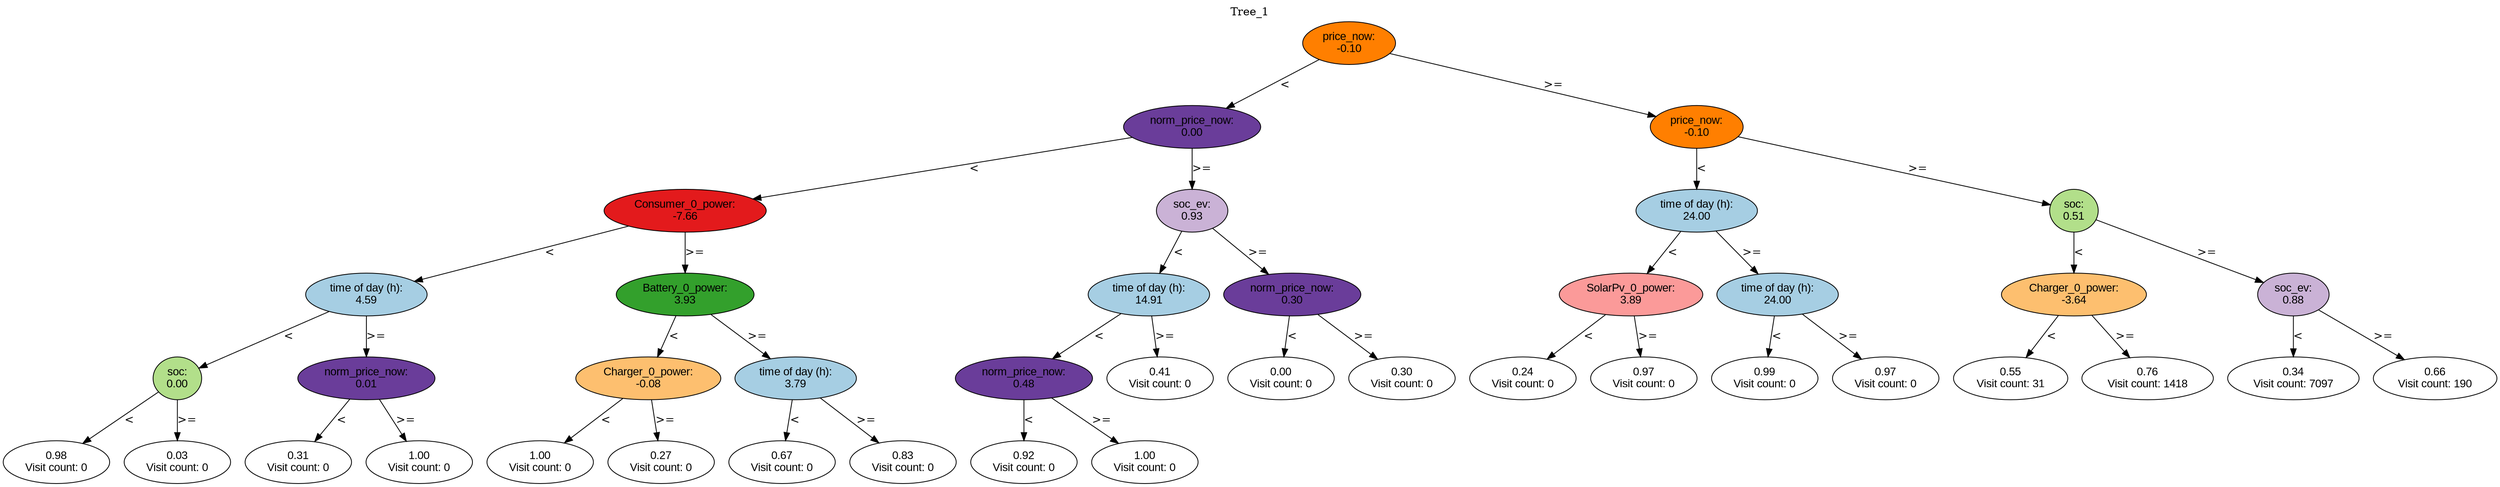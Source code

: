 digraph BST {
    node [fontname="Arial" style=filled colorscheme=paired12];
    0 [ label = "price_now:
-0.10" fillcolor=8];
    1 [ label = "norm_price_now:
0.00" fillcolor=10];
    2 [ label = "Consumer_0_power:
-7.66" fillcolor=6];
    3 [ label = "time of day (h):
4.59" fillcolor=1];
    4 [ label = "soc:
0.00" fillcolor=3];
    5 [ label = "0.98
Visit count: 0" fillcolor=white];
    6 [ label = "0.03
Visit count: 0" fillcolor=white];
    7 [ label = "norm_price_now:
0.01" fillcolor=10];
    8 [ label = "0.31
Visit count: 0" fillcolor=white];
    9 [ label = "1.00
Visit count: 0" fillcolor=white];
    10 [ label = "Battery_0_power:
3.93" fillcolor=4];
    11 [ label = "Charger_0_power:
-0.08" fillcolor=7];
    12 [ label = "1.00
Visit count: 0" fillcolor=white];
    13 [ label = "0.27
Visit count: 0" fillcolor=white];
    14 [ label = "time of day (h):
3.79" fillcolor=1];
    15 [ label = "0.67
Visit count: 0" fillcolor=white];
    16 [ label = "0.83
Visit count: 0" fillcolor=white];
    17 [ label = "soc_ev:
0.93" fillcolor=9];
    18 [ label = "time of day (h):
14.91" fillcolor=1];
    19 [ label = "norm_price_now:
0.48" fillcolor=10];
    20 [ label = "0.92
Visit count: 0" fillcolor=white];
    21 [ label = "1.00
Visit count: 0" fillcolor=white];
    22 [ label = "0.41
Visit count: 0" fillcolor=white];
    23 [ label = "norm_price_now:
0.30" fillcolor=10];
    24 [ label = "0.00
Visit count: 0" fillcolor=white];
    25 [ label = "0.30
Visit count: 0" fillcolor=white];
    26 [ label = "price_now:
-0.10" fillcolor=8];
    27 [ label = "time of day (h):
24.00" fillcolor=1];
    28 [ label = "SolarPv_0_power:
3.89" fillcolor=5];
    29 [ label = "0.24
Visit count: 0" fillcolor=white];
    30 [ label = "0.97
Visit count: 0" fillcolor=white];
    31 [ label = "time of day (h):
24.00" fillcolor=1];
    32 [ label = "0.99
Visit count: 0" fillcolor=white];
    33 [ label = "0.97
Visit count: 0" fillcolor=white];
    34 [ label = "soc:
0.51" fillcolor=3];
    35 [ label = "Charger_0_power:
-3.64" fillcolor=7];
    36 [ label = "0.55
Visit count: 31" fillcolor=white];
    37 [ label = "0.76
Visit count: 1418" fillcolor=white];
    38 [ label = "soc_ev:
0.88" fillcolor=9];
    39 [ label = "0.34
Visit count: 7097" fillcolor=white];
    40 [ label = "0.66
Visit count: 190" fillcolor=white];

    0  -> 1[ label = "<"];
    0  -> 26[ label = ">="];
    1  -> 2[ label = "<"];
    1  -> 17[ label = ">="];
    2  -> 3[ label = "<"];
    2  -> 10[ label = ">="];
    3  -> 4[ label = "<"];
    3  -> 7[ label = ">="];
    4  -> 5[ label = "<"];
    4  -> 6[ label = ">="];
    7  -> 8[ label = "<"];
    7  -> 9[ label = ">="];
    10  -> 11[ label = "<"];
    10  -> 14[ label = ">="];
    11  -> 12[ label = "<"];
    11  -> 13[ label = ">="];
    14  -> 15[ label = "<"];
    14  -> 16[ label = ">="];
    17  -> 18[ label = "<"];
    17  -> 23[ label = ">="];
    18  -> 19[ label = "<"];
    18  -> 22[ label = ">="];
    19  -> 20[ label = "<"];
    19  -> 21[ label = ">="];
    23  -> 24[ label = "<"];
    23  -> 25[ label = ">="];
    26  -> 27[ label = "<"];
    26  -> 34[ label = ">="];
    27  -> 28[ label = "<"];
    27  -> 31[ label = ">="];
    28  -> 29[ label = "<"];
    28  -> 30[ label = ">="];
    31  -> 32[ label = "<"];
    31  -> 33[ label = ">="];
    34  -> 35[ label = "<"];
    34  -> 38[ label = ">="];
    35  -> 36[ label = "<"];
    35  -> 37[ label = ">="];
    38  -> 39[ label = "<"];
    38  -> 40[ label = ">="];

    labelloc="t";
    label="Tree_1";
}